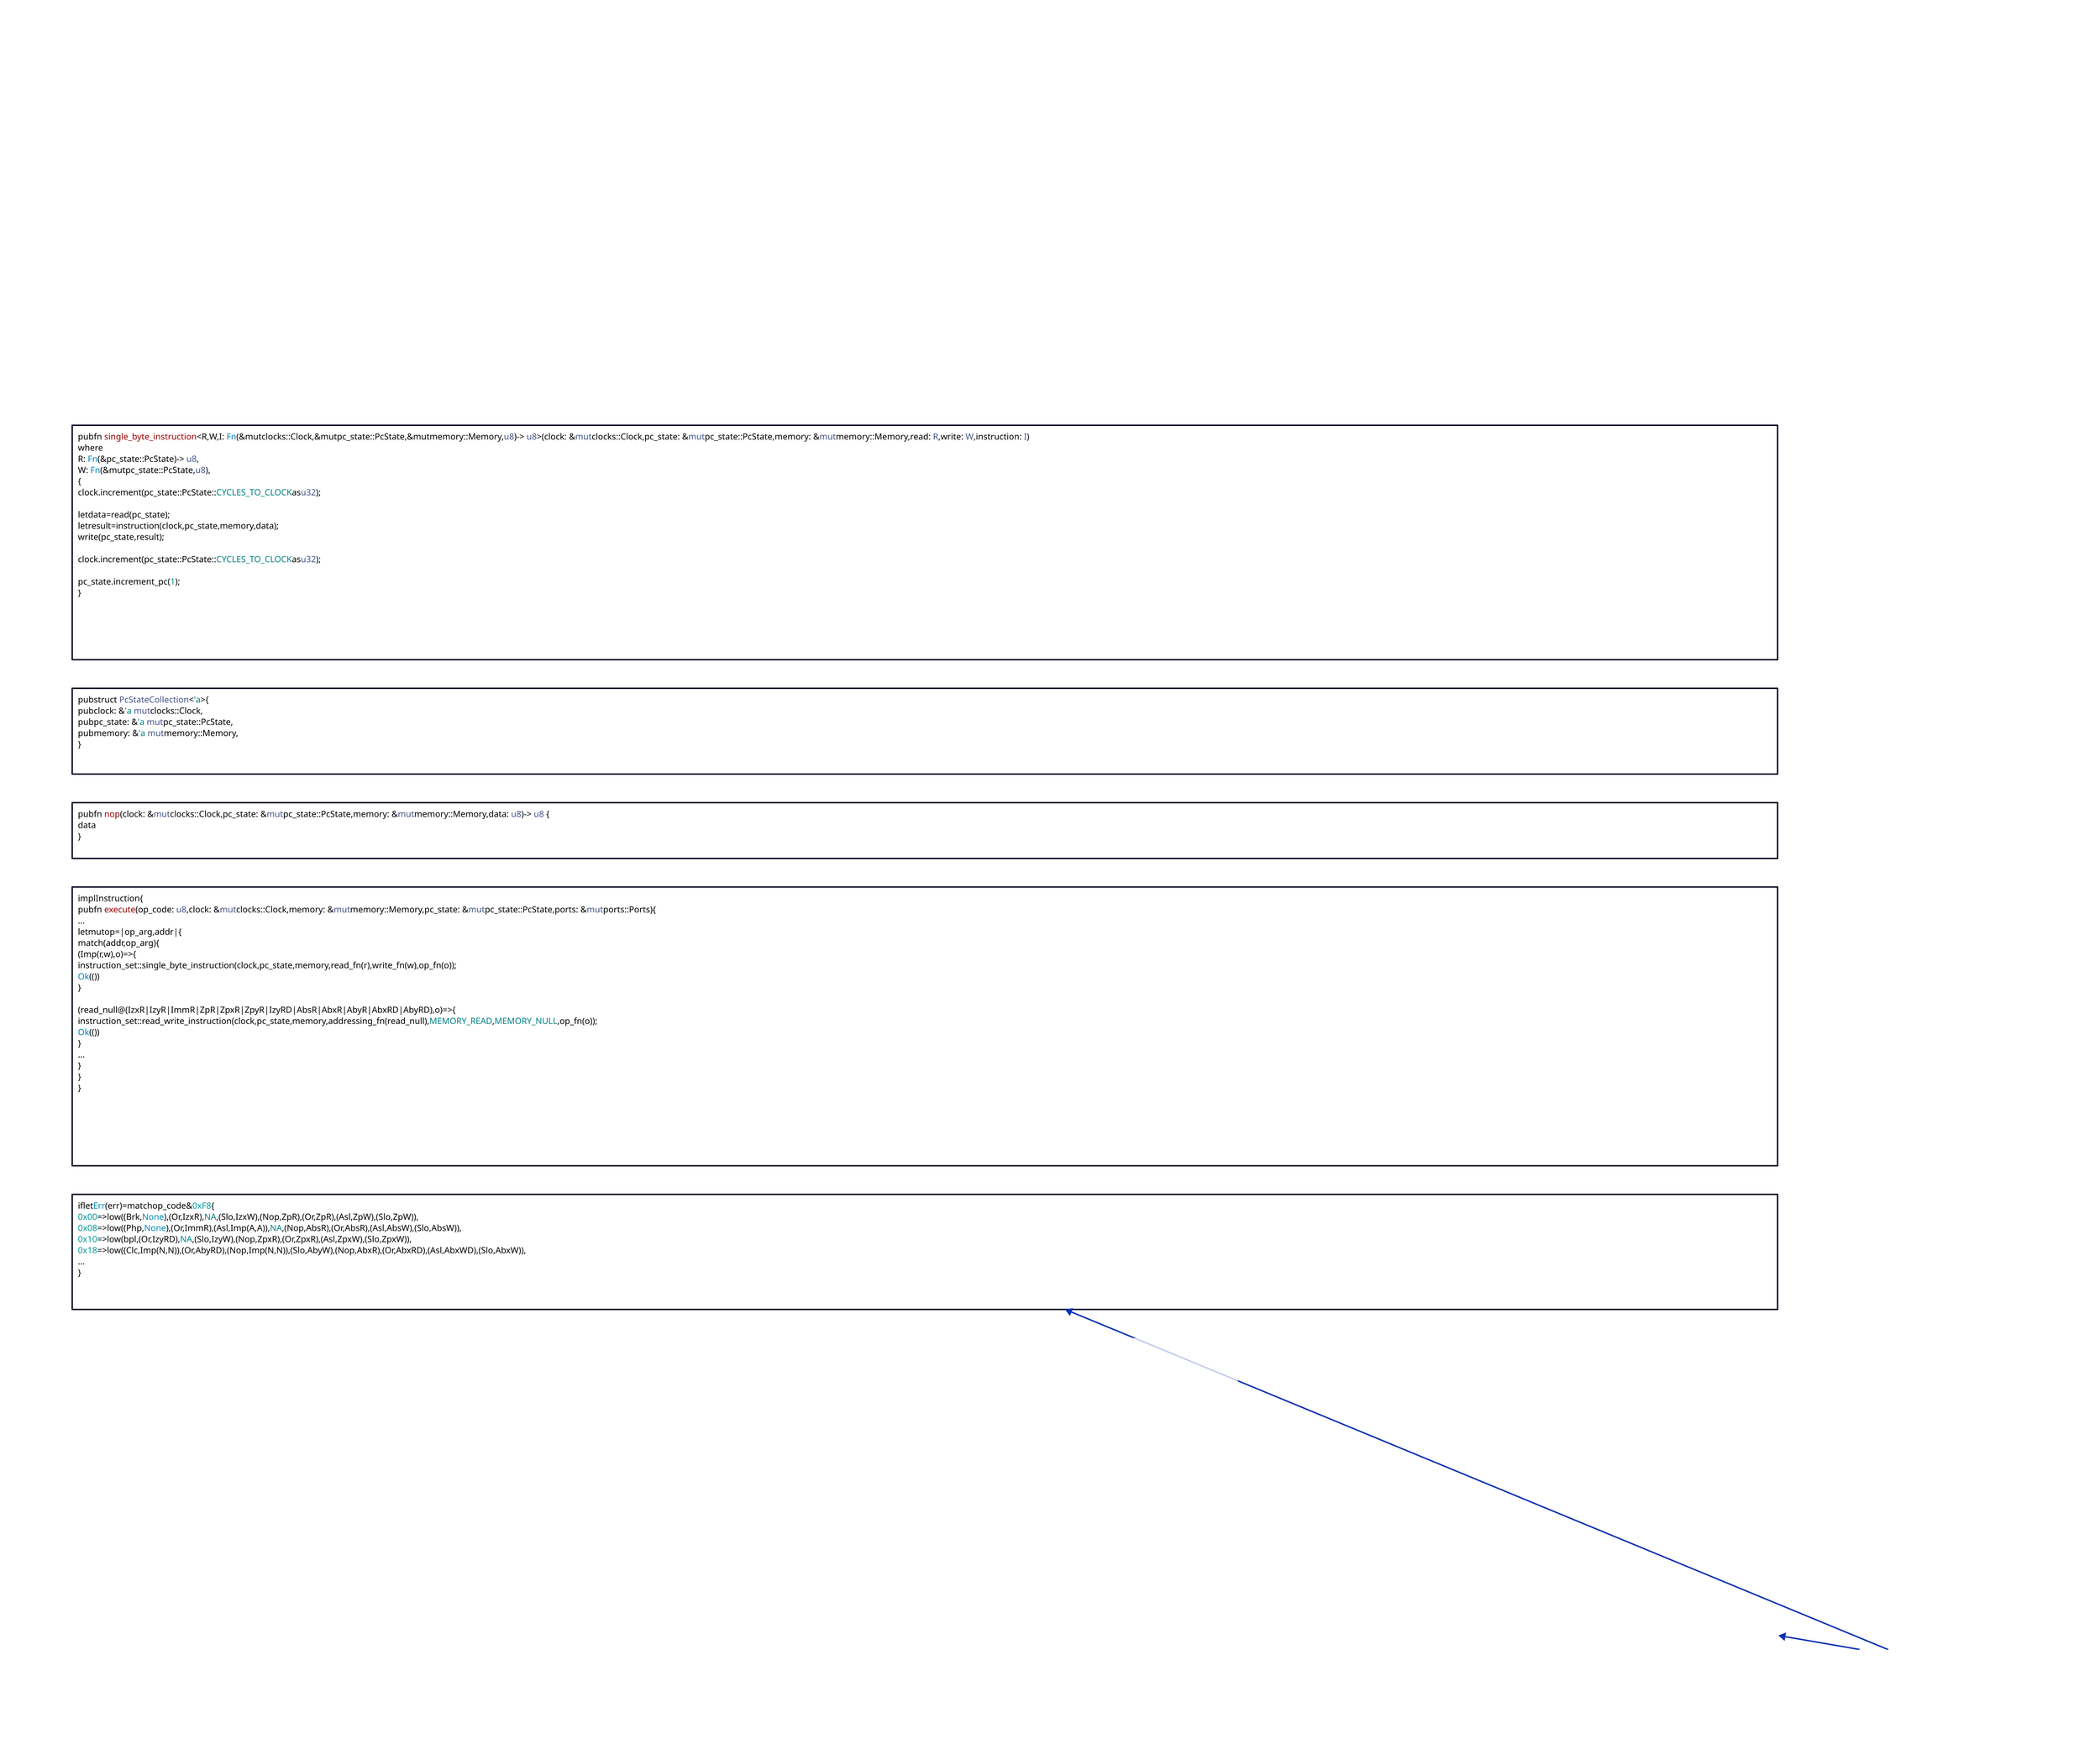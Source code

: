 grid-columns: 1
CPU: |md
  # Atari 2600 CPU
  - Launched in 1975.
  - MOS Technology 6507.
  - Motorola CPU, 8-bit, 56 instructions
  - Version of the 6502, but with 28-pin Dual Inline Package, instead of 40-pins.

  ## Other consumers of the 6502
  - Apple II
  - Nintendo Entertainment System
  - Commadore 64 (discontinued in 1994)
  - Atari Lynx
  - BBC Micro

  #
|

single_byte_instruction: |`rust
      pub fn single_byte_instruction<R, W, I: Fn(&mut clocks::Clock, &mut pc_state::PcState, &mut memory::Memory, u8) -> u8>(clock: &mut clocks::Clock, pc_state: &mut pc_s    tate::PcState, memory: &mut memory::Memory, read: R, write: W, instruction: I)
      where
          R: Fn(&pc_state::PcState) -> u8,
          W: Fn(&mut pc_state::PcState, u8),
      {
          clock.increment(pc_state::PcState::CYCLES_TO_CLOCK as u32);
     
          let data = read(pc_state);
          let result = instruction(clock, pc_state, memory, data);
          write(pc_state, result);
     
          clock.increment(pc_state::PcState::CYCLES_TO_CLOCK as u32);
     
          pc_state.increment_pc(1);
      }
`|

pc_state_collection: |`rust
    pub struct PcStateCollection<'a> {
         pub clock: &'a mut clocks::Clock,
         pub pc_state: &'a mut pc_state::PcState,
         pub memory: &'a mut memory::Memory,
     }
`|

nop: |`rust
pub fn nop(clock: &mut clocks::Clock, pc_state: &mut pc_state::PcState, memory: &mut memory::Memory, data: u8) -> u8 {
    data
}
`|

matching: |`rust
impl Instruction {
    pub fn execute(op_code: u8, clock: &mut clocks::Clock, memory: &mut memory::Memory, pc_state: &mut pc_state::PcState, ports: &mut ports::Ports) {
       ...
       let mut op = |op_arg, addr| {
            match (addr, op_arg) {
                (Imp(r, w), o) => {
                    instruction_set::single_byte_instruction(clock, pc_state, memory, read_fn(r), write_fn(w), op_fn(o));
                    Ok(())
                }

                (read_null @ (IzxR | IzyR | ImmR | ZpR | ZpxR | ZpyR | IzyRD | AbsR | AbxR | AbyR | AbxRD | AbyRD), o) => {
                    instruction_set::read_write_instruction(clock, pc_state, memory, addressing_fn(read_null), MEMORY_READ, MEMORY_NULL, op_fn(o));
                    Ok(())
                }
                ...
            }
       }
    }
`|

single_byte_instruction: |`rust
      pub fn single_byte_instruction<R, W, I: Fn(&mut clocks::Clock, &mut pc_state::PcState, &mut memory::Memory, u8) -> u8>(clock: &mut clocks::Clock, pc_state: &mut pc_s    tate::PcState, memory: &mut memory::Memory, read: R, write: W, instruction: I)
      where
          R: Fn(&pc_state::PcState) -> u8,
          W: Fn(&mut pc_state::PcState, u8),
      {
          clock.increment(pc_state::PcState::CYCLES_TO_CLOCK as u32);
     
          let data = read(pc_state);
          let result = instruction(clock, pc_state, memory, data);
          write(pc_state, result);
     
          clock.increment(pc_state::PcState::CYCLES_TO_CLOCK as u32);
     
          pc_state.increment_pc(1);
      }
`|

syntactic_sugar:|`rust
        if let Err(err) = match op_code & 0xF8 {
            0x00 => low((Brk, None), (Or, IzxR), NA, (Slo, IzxW), (Nop, ZpR), (Or, ZpR), (Asl, ZpW), (Slo, ZpW)),
            0x08 => low((Php, None), (Or, ImmR), (Asl, Imp(A, A)), NA, (Nop, AbsR), (Or, AbsR), (Asl, AbsW), (Slo, AbsW)),
            0x10 => low(bpl, (Or, IzyRD), NA, (Slo, IzyW), (Nop, ZpxR), (Or, ZpxR), (Asl, ZpxW), (Slo, ZpxW)),
            0x18 => low((Clc, Imp(N, N)), (Or, AbyRD), (Nop, Imp(N, N)), (Slo, AbyW), (Nop, AbxR), (Or, AbxRD), (Asl, AbxWD), (Slo, AbxW)),
            ...
        }
`|

direction: up
connection -> syntactic_sugar
connection -> real_op_code_table

connection : |md 
[Syntactic Sugar To match Op Table (if you squint)](https://www.masswerk.at/6502/6502_instruction_set.html)
|
connection.near: bottom-right

real_op_code_table:|`md

    |        | ‐0        | ‐1        | ‐2        | ‐3        | ‐4        | ‐5        | ‐6        | ‐7        | ‐8        | ‐9        | ‐A        | ‐B        | ‐C        | ‐D        | ‐E        | ‐F  |
    | 0‐     | BRK impl  | ORA X,ind | ---       | ---       | ---       | ORA zpg   | ASL zpg   | ---       | PHP impl  | ORA #     | ASL A     | ---       | ---       | ORA abs   | ASL abs   | --- |
    | 1‐     | BPL rel   | ORA ind,Y | ---       | ---       | ---       | ORA zpg,X | ASL zpg,X | ---       | CLC impl  | ORA abs,Y | ---       | ---       | ---       | ORA abs,X | ASL abs,X | --- |
    | 2‐     | JSR abs   | AND X,ind | ---       | ---       | BIT zpg   | AND zpg   | ROL zpg   | ---       | PLP impl  | AND #     | ROL A     | ---       | BIT abs   | AND abs   | ROL abs   | --- |
    | 3‐     | BMI rel   | AND ind,Y | ---       | ---       | ---       | AND zpg,X | ROL zpg,X | ---       | SEC impl  | AND abs,Y | ---       | ---       | ---       | AND abs,X | ROL abs,X | --- |
    | 4‐     | RTI impl  | EOR X,ind | ---       | ---       | ---       | EOR zpg   | LSR zpg   | ---       | PHA impl  | EOR #     | LSR A     | ---       | JMP abs   | EOR abs   | LSR abs   | --- |
    | 5‐     | BVC rel   | EOR ind,Y | ---       | ---       | ---       | EOR zpg,X | LSR zpg,X | ---       | CLI impl  | EOR abs,Y | ---       | ---       | ---       | EOR abs,X | LSR abs,X | --- |
    | 6‐     | RTS impl  | ADC X,ind | ---       | ---       | ---       | ADC zpg   | ROR zpg   | ---       | PLA impl  | ADC #     | ROR A     | ---       | JMP ind   | ADC abs   | ROR abs   | --- |
    | 7‐     | BVS rel   | ADC ind,Y | ---       | ---       | ---       | ADC zpg,X | ROR zpg,X | ---       | SEI impl  | ADC abs,Y | ---       | ---       | ---       | ADC abs,X | ROR abs,X | --- |
    | 8‐     | ---       | STA X,ind | ---       | ---       | STY zpg   | STA zpg   | STX zpg   | ---       | DEY impl  | ---       | TXA impl  | ---       | STY abs   | STA abs   | STX abs   | --- |
    | 9‐     | BCC rel   | STA ind,Y | ---       | ---       | STY zpg,X | STA zpg,X | STX zpg,Y | ---       | TYA impl  | STA abs,Y | TXS impl  | ---       | ---       | STA abs,X | ---       | --- |
    | A‐     | LDY #     | LDA X,ind | LDX #     | ---       | LDY zpg   | LDA zpg   | LDX zpg   | ---       | TAY impl  | LDA #     | TAX impl  | ---       | LDY abs   | LDA abs   | LDX abs   | --- |
    | B‐     | BCS rel   | LDA ind,Y | ---       | ---       | LDY zpg,X | LDA zpg,X | LDX zpg,Y | ---       | CLV impl  | LDA abs,Y | TSX impl  | ---       | LDY abs,X | LDA abs,X | LDX abs,Y | --- |
    | C‐     | CPY #     | CMP X,ind | ---       | ---       | CPY zpg   | CMP zpg   | DEC zpg   | ---       | INY impl  | CMP #     | DEX impl  | ---       | CPY abs   | CMP abs   | DEC abs   | --- |
    | D‐     | BNE rel   | CMP ind,Y | ---       | ---       | ---       | CMP zpg,X | DEC zpg,X | ---       | CLD impl  | CMP abs,Y | ---       | ---       | ---       | CMP abs,X | DEC abs,X | --- |
    | E‐     | CPX #     | SBC X,ind | ---       | ---       | CPX zpg   | SBC zpg   | INC zpg   | ---       | impl      | SBC #     | NOP impl  | ---       | CPX abs   | SBC abs   | INC abs   | --- |
    | F‐     | BEQ rel   | SBC ind,Y | ---       | ---       | ---       | SBC zpg,X | INC zpg,X | ---       | SED impl  | SBC abs,Y | ---       | ---       | ---       | SBC abs,X | INC abs,X | --- |
.
`|
